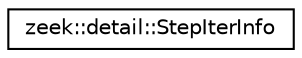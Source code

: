 digraph "Graphical Class Hierarchy"
{
 // LATEX_PDF_SIZE
  edge [fontname="Helvetica",fontsize="10",labelfontname="Helvetica",labelfontsize="10"];
  node [fontname="Helvetica",fontsize="10",shape=record];
  rankdir="LR";
  Node0 [label="zeek::detail::StepIterInfo",height=0.2,width=0.4,color="black", fillcolor="white", style="filled",URL="$d8/d4a/classzeek_1_1detail_1_1StepIterInfo.html",tooltip=" "];
}
